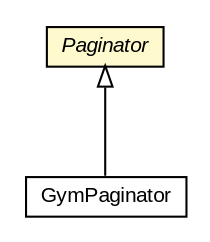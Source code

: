 #!/usr/local/bin/dot
#
# Class diagram 
# Generated by UMLGraph version R5_6 (http://www.umlgraph.org/)
#

digraph G {
	edge [fontname="arial",fontsize=10,labelfontname="arial",labelfontsize=10];
	node [fontname="arial",fontsize=10,shape=plaintext];
	nodesep=0.25;
	ranksep=0.5;
	// java_oo.pagination.Paginator
	c2530 [label=<<table title="java_oo.pagination.Paginator" border="0" cellborder="1" cellspacing="0" cellpadding="2" port="p" bgcolor="lemonChiffon" href="./Paginator.html">
		<tr><td><table border="0" cellspacing="0" cellpadding="1">
<tr><td align="center" balign="center"><font face="arial italic"> Paginator </font></td></tr>
		</table></td></tr>
		</table>>, URL="./Paginator.html", fontname="arial", fontcolor="black", fontsize=10.0];
	// java_oo.pagination.GymPaginator
	c2532 [label=<<table title="java_oo.pagination.GymPaginator" border="0" cellborder="1" cellspacing="0" cellpadding="2" port="p" href="./GymPaginator.html">
		<tr><td><table border="0" cellspacing="0" cellpadding="1">
<tr><td align="center" balign="center"> GymPaginator </td></tr>
		</table></td></tr>
		</table>>, URL="./GymPaginator.html", fontname="arial", fontcolor="black", fontsize=10.0];
	//java_oo.pagination.GymPaginator extends java_oo.pagination.Paginator
	c2530:p -> c2532:p [dir=back,arrowtail=empty];
}

